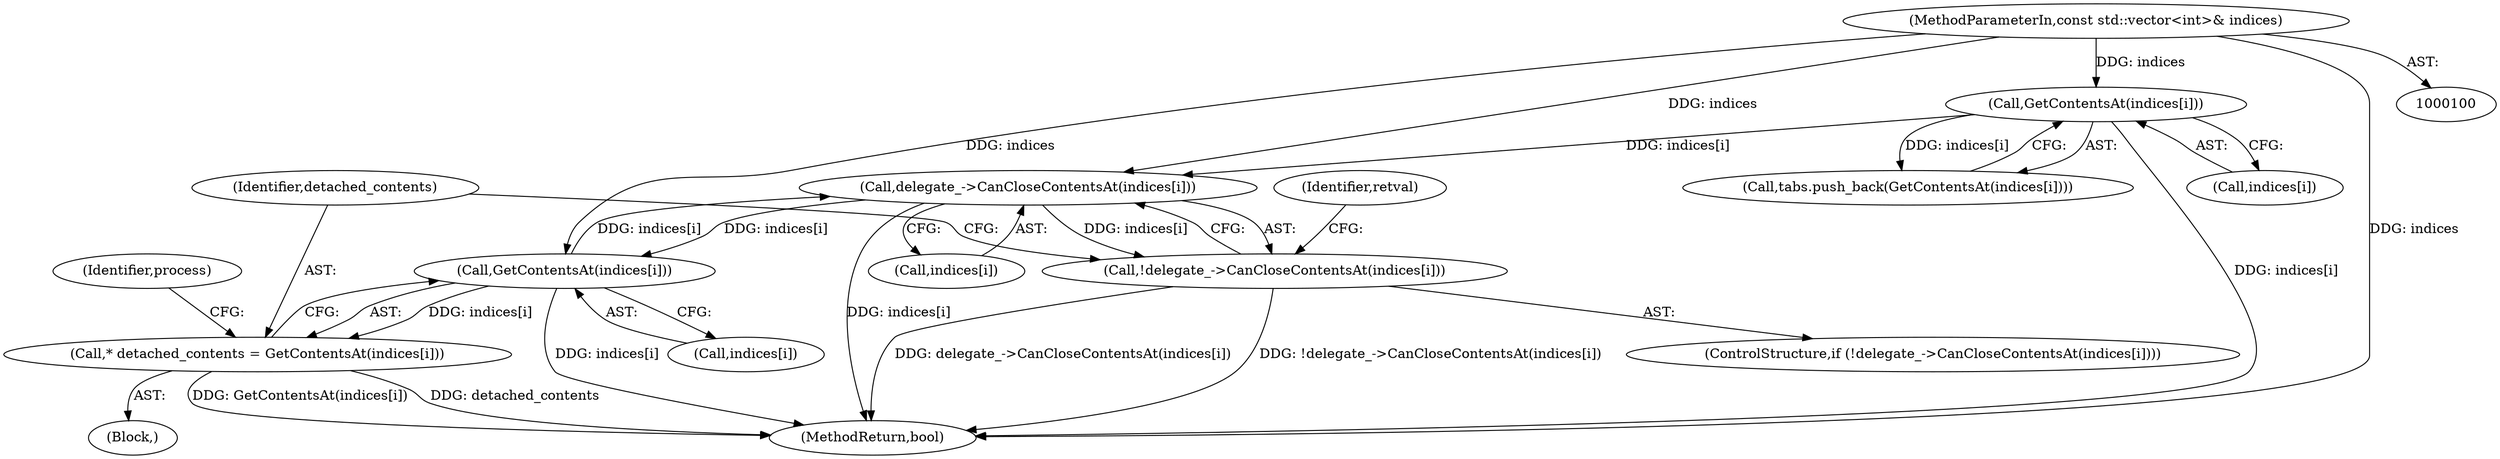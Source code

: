 digraph "1_Chrome_2db5a2048dfcacfe5ad4311c2b1e435c4c67febc_0@array" {
"1000147" [label="(Call,delegate_->CanCloseContentsAt(indices[i]))"];
"1000124" [label="(Call,GetContentsAt(indices[i]))"];
"1000101" [label="(MethodParameterIn,const std::vector<int>& indices)"];
"1000159" [label="(Call,GetContentsAt(indices[i]))"];
"1000147" [label="(Call,delegate_->CanCloseContentsAt(indices[i]))"];
"1000146" [label="(Call,!delegate_->CanCloseContentsAt(indices[i]))"];
"1000157" [label="(Call,* detached_contents = GetContentsAt(indices[i]))"];
"1000157" [label="(Call,* detached_contents = GetContentsAt(indices[i]))"];
"1000101" [label="(MethodParameterIn,const std::vector<int>& indices)"];
"1000165" [label="(Identifier,process)"];
"1000147" [label="(Call,delegate_->CanCloseContentsAt(indices[i]))"];
"1000124" [label="(Call,GetContentsAt(indices[i]))"];
"1000123" [label="(Call,tabs.push_back(GetContentsAt(indices[i])))"];
"1000145" [label="(ControlStructure,if (!delegate_->CanCloseContentsAt(indices[i])))"];
"1000148" [label="(Call,indices[i])"];
"1000146" [label="(Call,!delegate_->CanCloseContentsAt(indices[i]))"];
"1000144" [label="(Block,)"];
"1000266" [label="(MethodReturn,bool)"];
"1000125" [label="(Call,indices[i])"];
"1000159" [label="(Call,GetContentsAt(indices[i]))"];
"1000158" [label="(Identifier,detached_contents)"];
"1000160" [label="(Call,indices[i])"];
"1000153" [label="(Identifier,retval)"];
"1000147" -> "1000146"  [label="AST: "];
"1000147" -> "1000148"  [label="CFG: "];
"1000148" -> "1000147"  [label="AST: "];
"1000146" -> "1000147"  [label="CFG: "];
"1000147" -> "1000266"  [label="DDG: indices[i]"];
"1000147" -> "1000146"  [label="DDG: indices[i]"];
"1000124" -> "1000147"  [label="DDG: indices[i]"];
"1000159" -> "1000147"  [label="DDG: indices[i]"];
"1000101" -> "1000147"  [label="DDG: indices"];
"1000147" -> "1000159"  [label="DDG: indices[i]"];
"1000124" -> "1000123"  [label="AST: "];
"1000124" -> "1000125"  [label="CFG: "];
"1000125" -> "1000124"  [label="AST: "];
"1000123" -> "1000124"  [label="CFG: "];
"1000124" -> "1000266"  [label="DDG: indices[i]"];
"1000124" -> "1000123"  [label="DDG: indices[i]"];
"1000101" -> "1000124"  [label="DDG: indices"];
"1000101" -> "1000100"  [label="AST: "];
"1000101" -> "1000266"  [label="DDG: indices"];
"1000101" -> "1000159"  [label="DDG: indices"];
"1000159" -> "1000157"  [label="AST: "];
"1000159" -> "1000160"  [label="CFG: "];
"1000160" -> "1000159"  [label="AST: "];
"1000157" -> "1000159"  [label="CFG: "];
"1000159" -> "1000266"  [label="DDG: indices[i]"];
"1000159" -> "1000157"  [label="DDG: indices[i]"];
"1000146" -> "1000145"  [label="AST: "];
"1000153" -> "1000146"  [label="CFG: "];
"1000158" -> "1000146"  [label="CFG: "];
"1000146" -> "1000266"  [label="DDG: !delegate_->CanCloseContentsAt(indices[i])"];
"1000146" -> "1000266"  [label="DDG: delegate_->CanCloseContentsAt(indices[i])"];
"1000157" -> "1000144"  [label="AST: "];
"1000158" -> "1000157"  [label="AST: "];
"1000165" -> "1000157"  [label="CFG: "];
"1000157" -> "1000266"  [label="DDG: GetContentsAt(indices[i])"];
"1000157" -> "1000266"  [label="DDG: detached_contents"];
}
